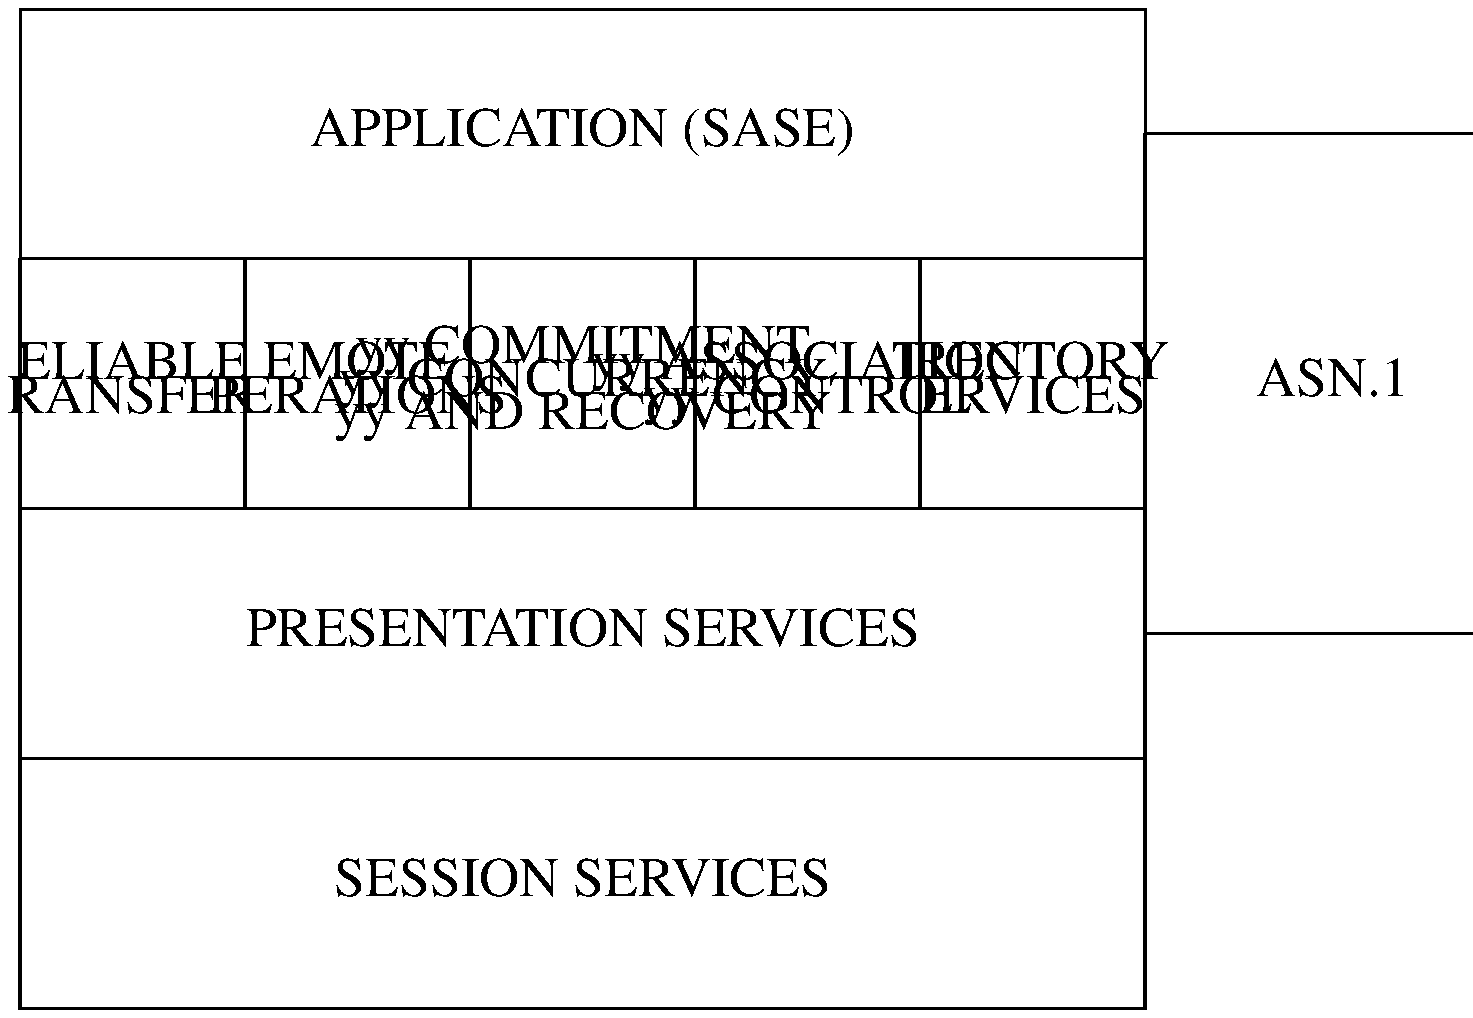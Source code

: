 .PS 7.5i
.ps 20
## figure 5
B1:	box "SESSION SERVICES" width 3*boxwid
B2:	box "PRESENTATION SERVICES" width 3*boxwid with .sw at B1.nw
B3:	box "ASN.1" with .se at (B1.ne.x+boxwid, B1.ne.y+boxht/2) \
		height 2*boxht
B7:	box "\xx DIRECTORY" "\xx SERVICES" with .se at B2.ne \
		width 3*boxwid/5
B4:	box "\yy ASSOCIATION" "\yy CONTROL" with .ne at B7.nw \
		width 3*boxwid/5
B6:	box "\yy COMMITMENT" "\yy CONCURRENCY" "\yy AND RECOVERY" \
		with .ne at B4.nw width 3*boxwid/5
B8:	box "\xx REMOTE" "\xx OPERATIONS" with .ne at B6.nw width 3*boxwid/5
B9:	box "\xx RELIABLE" "\xx TRANSFER" with .ne at B8.nw width 3*boxwid/5
##
	line from B2.nw \
	     to (B2.nw.x, B3.n.y+boxht/2) \
	     to (B3.nw.x, B3.n.y+boxht/2) \
	     to B3.nw
B5:	box invis width 3*boxwid height B3.n.y+boxht/2-B2.nw.y \
	    with .sw at B2.nw
	move to (B5.n.x, B5.n.y-lineht/2); "APPLICATION (SASE)"
##
.PE
